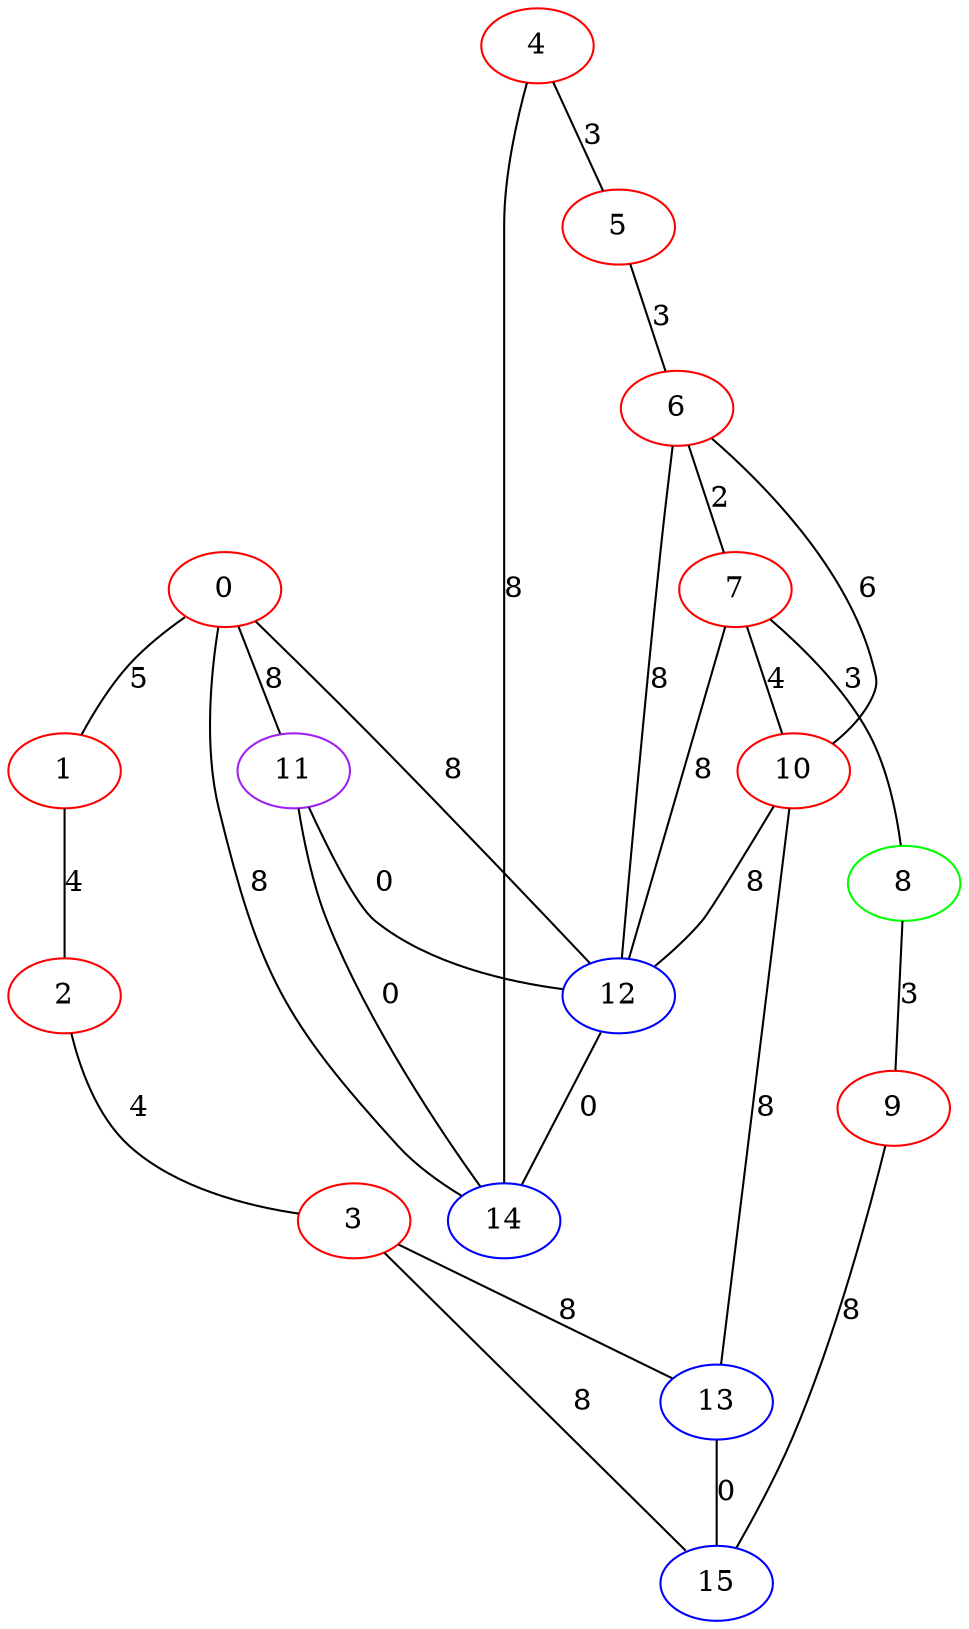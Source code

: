 graph "" {
0 [color=red, weight=1];
1 [color=red, weight=1];
2 [color=red, weight=1];
3 [color=red, weight=1];
4 [color=red, weight=1];
5 [color=red, weight=1];
6 [color=red, weight=1];
7 [color=red, weight=1];
8 [color=green, weight=2];
9 [color=red, weight=1];
10 [color=red, weight=1];
11 [color=purple, weight=4];
12 [color=blue, weight=3];
13 [color=blue, weight=3];
14 [color=blue, weight=3];
15 [color=blue, weight=3];
0 -- 1  [key=0, label=5];
0 -- 11  [key=0, label=8];
0 -- 12  [key=0, label=8];
0 -- 14  [key=0, label=8];
1 -- 2  [key=0, label=4];
2 -- 3  [key=0, label=4];
3 -- 13  [key=0, label=8];
3 -- 15  [key=0, label=8];
4 -- 5  [key=0, label=3];
4 -- 14  [key=0, label=8];
5 -- 6  [key=0, label=3];
6 -- 10  [key=0, label=6];
6 -- 12  [key=0, label=8];
6 -- 7  [key=0, label=2];
7 -- 8  [key=0, label=3];
7 -- 10  [key=0, label=4];
7 -- 12  [key=0, label=8];
8 -- 9  [key=0, label=3];
9 -- 15  [key=0, label=8];
10 -- 12  [key=0, label=8];
10 -- 13  [key=0, label=8];
11 -- 12  [key=0, label=0];
11 -- 14  [key=0, label=0];
12 -- 14  [key=0, label=0];
13 -- 15  [key=0, label=0];
}
